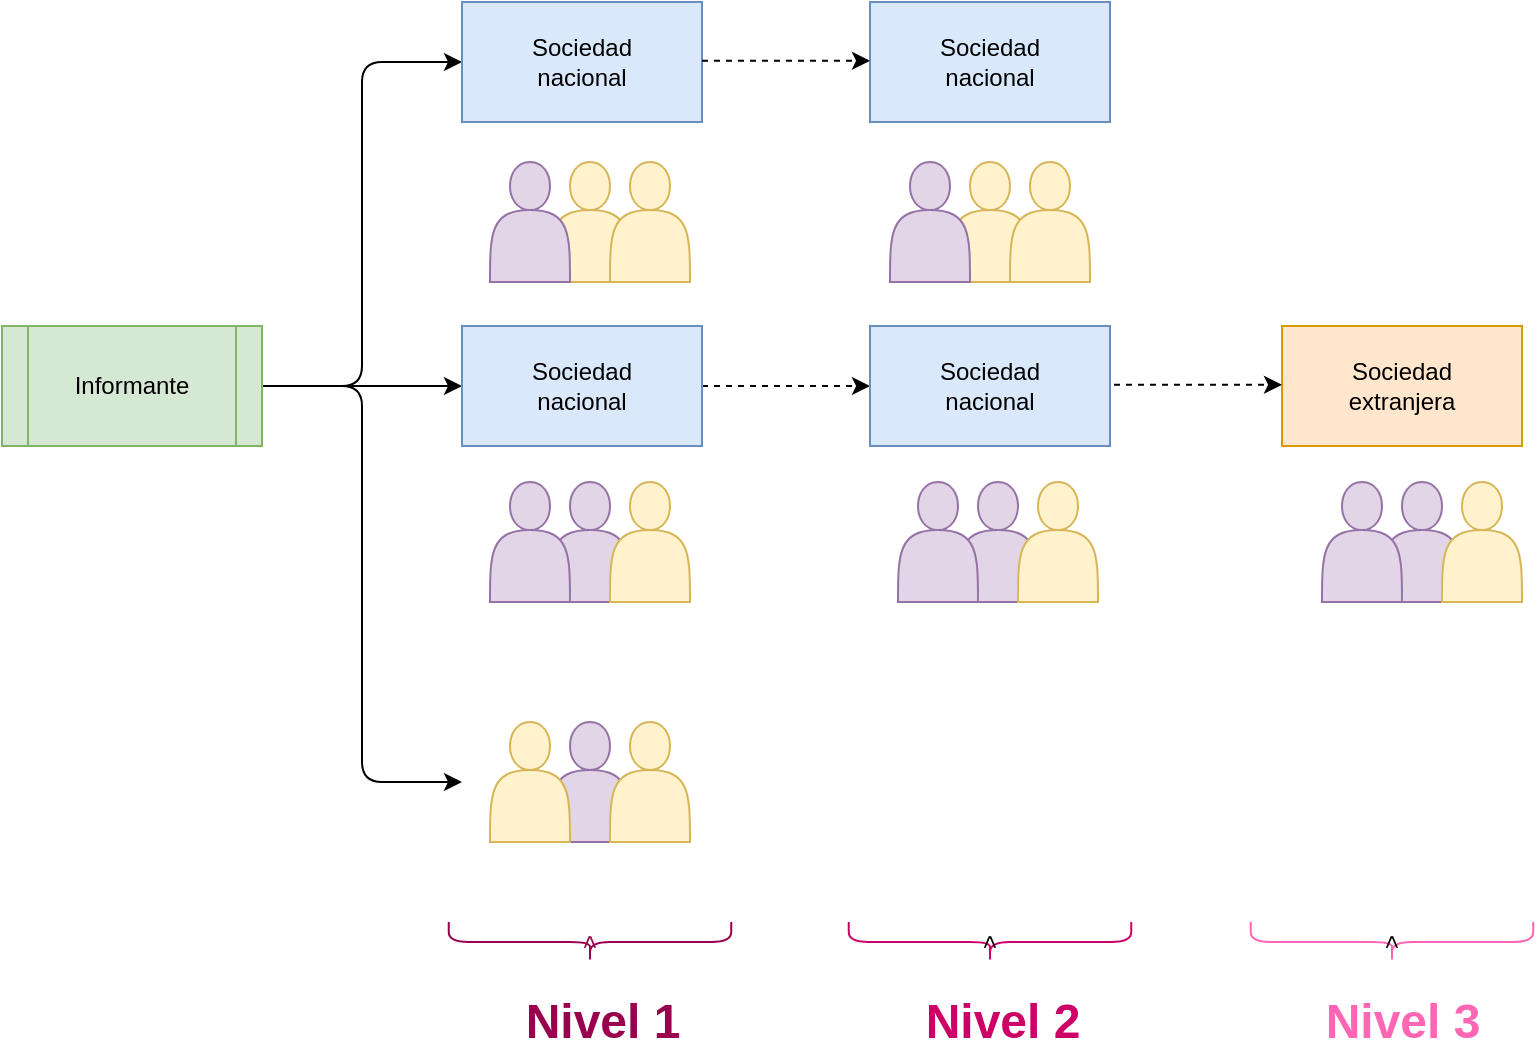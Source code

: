 <mxfile>
    <diagram id="Ms2f--9ogLVKOuNqTjOE" name="Page-1">
        <mxGraphModel dx="976" dy="560" grid="1" gridSize="10" guides="1" tooltips="1" connect="1" arrows="1" fold="1" page="1" pageScale="1" pageWidth="827" pageHeight="1169" math="0" shadow="0">
            <root>
                <mxCell id="0"/>
                <mxCell id="1" parent="0"/>
                <mxCell id="57" style="edgeStyle=none;html=1;entryX=0;entryY=0.5;entryDx=0;entryDy=0;exitX=1;exitY=0.5;exitDx=0;exitDy=0;" parent="1" source="4" target="25" edge="1">
                    <mxGeometry relative="1" as="geometry">
                        <Array as="points">
                            <mxPoint x="300" y="302"/>
                        </Array>
                    </mxGeometry>
                </mxCell>
                <mxCell id="61" style="edgeStyle=none;html=1;exitX=1;exitY=0.5;exitDx=0;exitDy=0;" parent="1" source="4" edge="1">
                    <mxGeometry relative="1" as="geometry">
                        <mxPoint x="350" y="500" as="targetPoint"/>
                        <Array as="points">
                            <mxPoint x="300" y="302"/>
                            <mxPoint x="300" y="500"/>
                        </Array>
                    </mxGeometry>
                </mxCell>
                <mxCell id="62" style="edgeStyle=none;html=1;exitX=1;exitY=0.5;exitDx=0;exitDy=0;entryX=0;entryY=0.5;entryDx=0;entryDy=0;" parent="1" source="4" target="5" edge="1">
                    <mxGeometry relative="1" as="geometry">
                        <Array as="points">
                            <mxPoint x="300" y="302"/>
                            <mxPoint x="300" y="140"/>
                        </Array>
                    </mxGeometry>
                </mxCell>
                <mxCell id="4" value="Informante" style="shape=process;whiteSpace=wrap;html=1;backgroundOutline=1;fillColor=#d5e8d4;strokeColor=#82b366;" parent="1" vertex="1">
                    <mxGeometry x="120" y="272" width="130" height="60" as="geometry"/>
                </mxCell>
                <mxCell id="5" value="Sociedad &lt;br&gt;nacional" style="rounded=0;whiteSpace=wrap;html=1;fillColor=#dae8fc;strokeColor=#6c8ebf;" parent="1" vertex="1">
                    <mxGeometry x="350" y="110" width="120" height="60" as="geometry"/>
                </mxCell>
                <mxCell id="6" value="&lt;span&gt;Sociedad&lt;/span&gt;&lt;br&gt;&lt;span&gt;nacional&lt;/span&gt;" style="rounded=0;whiteSpace=wrap;html=1;fillColor=#dae8fc;strokeColor=#6c8ebf;" parent="1" vertex="1">
                    <mxGeometry x="554" y="110" width="120" height="60" as="geometry"/>
                </mxCell>
                <mxCell id="22" value="" style="group" parent="1" vertex="1" connectable="0">
                    <mxGeometry x="364" y="190" width="100" height="60" as="geometry"/>
                </mxCell>
                <mxCell id="16" value="" style="shape=actor;whiteSpace=wrap;html=1;fillColor=#fff2cc;strokeColor=#d6b656;" parent="22" vertex="1">
                    <mxGeometry x="30" width="40" height="60" as="geometry"/>
                </mxCell>
                <mxCell id="17" value="" style="shape=actor;whiteSpace=wrap;html=1;fillColor=#e1d5e7;strokeColor=#9673a6;" parent="22" vertex="1">
                    <mxGeometry width="40" height="60" as="geometry"/>
                </mxCell>
                <mxCell id="18" value="" style="shape=actor;whiteSpace=wrap;html=1;fillColor=#fff2cc;strokeColor=#d6b656;" parent="22" vertex="1">
                    <mxGeometry x="60" width="40" height="60" as="geometry"/>
                </mxCell>
                <mxCell id="23" value="" style="group" parent="1" vertex="1" connectable="0">
                    <mxGeometry x="564" y="190" width="100" height="60" as="geometry"/>
                </mxCell>
                <mxCell id="3" value="" style="shape=actor;whiteSpace=wrap;html=1;fillColor=#fff2cc;strokeColor=#d6b656;" parent="23" vertex="1">
                    <mxGeometry x="30" width="40" height="60" as="geometry"/>
                </mxCell>
                <mxCell id="12" value="" style="shape=actor;whiteSpace=wrap;html=1;fillColor=#e1d5e7;strokeColor=#9673a6;" parent="23" vertex="1">
                    <mxGeometry width="40" height="60" as="geometry"/>
                </mxCell>
                <mxCell id="15" value="" style="shape=actor;whiteSpace=wrap;html=1;fillColor=#fff2cc;strokeColor=#d6b656;" parent="23" vertex="1">
                    <mxGeometry x="60" width="40" height="60" as="geometry"/>
                </mxCell>
                <mxCell id="24" value="" style="group" parent="1" vertex="1" connectable="0">
                    <mxGeometry x="364" y="470" width="100" height="60" as="geometry"/>
                </mxCell>
                <mxCell id="19" value="" style="shape=actor;whiteSpace=wrap;html=1;fillColor=#e1d5e7;strokeColor=#9673a6;" parent="24" vertex="1">
                    <mxGeometry x="30" width="40" height="60" as="geometry"/>
                </mxCell>
                <mxCell id="20" value="" style="shape=actor;whiteSpace=wrap;html=1;fillColor=#fff2cc;strokeColor=#d6b656;" parent="24" vertex="1">
                    <mxGeometry width="40" height="60" as="geometry"/>
                </mxCell>
                <mxCell id="21" value="" style="shape=actor;whiteSpace=wrap;html=1;fillColor=#fff2cc;strokeColor=#d6b656;" parent="24" vertex="1">
                    <mxGeometry x="60" width="40" height="60" as="geometry"/>
                </mxCell>
                <mxCell id="63" style="edgeStyle=none;html=1;exitX=1;exitY=0.5;exitDx=0;exitDy=0;entryX=0;entryY=0.5;entryDx=0;entryDy=0;dashed=1;" parent="1" source="25" target="39" edge="1">
                    <mxGeometry relative="1" as="geometry"/>
                </mxCell>
                <mxCell id="25" value="Sociedad &lt;br&gt;nacional" style="rounded=0;whiteSpace=wrap;html=1;fillColor=#dae8fc;strokeColor=#6c8ebf;" parent="1" vertex="1">
                    <mxGeometry x="350" y="272" width="120" height="60" as="geometry"/>
                </mxCell>
                <mxCell id="26" value="&lt;span&gt;Sociedad&lt;/span&gt;&lt;br&gt;extranjera" style="rounded=0;whiteSpace=wrap;html=1;fillColor=#ffe6cc;strokeColor=#d79b00;" parent="1" vertex="1">
                    <mxGeometry x="760" y="272" width="120" height="60" as="geometry"/>
                </mxCell>
                <mxCell id="27" value="" style="group" parent="1" vertex="1" connectable="0">
                    <mxGeometry x="364" y="350" width="100" height="60" as="geometry"/>
                </mxCell>
                <mxCell id="28" value="" style="shape=actor;whiteSpace=wrap;html=1;fillColor=#e1d5e7;strokeColor=#9673a6;" parent="27" vertex="1">
                    <mxGeometry x="30" width="40" height="60" as="geometry"/>
                </mxCell>
                <mxCell id="29" value="" style="shape=actor;whiteSpace=wrap;html=1;fillColor=#e1d5e7;strokeColor=#9673a6;" parent="27" vertex="1">
                    <mxGeometry width="40" height="60" as="geometry"/>
                </mxCell>
                <mxCell id="30" value="" style="shape=actor;whiteSpace=wrap;html=1;fillColor=#fff2cc;strokeColor=#d6b656;" parent="27" vertex="1">
                    <mxGeometry x="60" width="40" height="60" as="geometry"/>
                </mxCell>
                <mxCell id="35" value="" style="group" parent="1" vertex="1" connectable="0">
                    <mxGeometry x="780" y="350" width="100" height="60" as="geometry"/>
                </mxCell>
                <mxCell id="36" value="" style="shape=actor;whiteSpace=wrap;html=1;fillColor=#e1d5e7;strokeColor=#9673a6;" parent="35" vertex="1">
                    <mxGeometry x="30" width="40" height="60" as="geometry"/>
                </mxCell>
                <mxCell id="37" value="" style="shape=actor;whiteSpace=wrap;html=1;fillColor=#e1d5e7;strokeColor=#9673a6;" parent="35" vertex="1">
                    <mxGeometry width="40" height="60" as="geometry"/>
                </mxCell>
                <mxCell id="38" value="" style="shape=actor;whiteSpace=wrap;html=1;fillColor=#fff2cc;strokeColor=#d6b656;" parent="35" vertex="1">
                    <mxGeometry x="60" width="40" height="60" as="geometry"/>
                </mxCell>
                <mxCell id="39" value="Sociedad &lt;br&gt;nacional" style="rounded=0;whiteSpace=wrap;html=1;fillColor=#dae8fc;strokeColor=#6c8ebf;" parent="1" vertex="1">
                    <mxGeometry x="554" y="272" width="120" height="60" as="geometry"/>
                </mxCell>
                <mxCell id="40" value="" style="group" parent="1" vertex="1" connectable="0">
                    <mxGeometry x="568" y="350" width="100" height="60" as="geometry"/>
                </mxCell>
                <mxCell id="41" value="" style="shape=actor;whiteSpace=wrap;html=1;fillColor=#e1d5e7;strokeColor=#9673a6;" parent="40" vertex="1">
                    <mxGeometry x="30" width="40" height="60" as="geometry"/>
                </mxCell>
                <mxCell id="42" value="" style="shape=actor;whiteSpace=wrap;html=1;fillColor=#e1d5e7;strokeColor=#9673a6;" parent="40" vertex="1">
                    <mxGeometry width="40" height="60" as="geometry"/>
                </mxCell>
                <mxCell id="43" value="" style="shape=actor;whiteSpace=wrap;html=1;fillColor=#fff2cc;strokeColor=#d6b656;" parent="40" vertex="1">
                    <mxGeometry x="60" width="40" height="60" as="geometry"/>
                </mxCell>
                <mxCell id="44" value="&amp;lt;" style="shape=curlyBracket;whiteSpace=wrap;html=1;rounded=1;flipH=1;size=0.5;rotation=90;strokeColor=#99004D;fontColor=#99004D;" parent="1" vertex="1">
                    <mxGeometry x="404" y="509.38" width="20" height="141.25" as="geometry"/>
                </mxCell>
                <mxCell id="45" value="Nivel 1" style="text;strokeColor=none;fillColor=none;html=1;fontSize=24;fontStyle=1;verticalAlign=middle;align=center;fontColor=#99004D;" parent="1" vertex="1">
                    <mxGeometry x="370" y="600" width="100" height="40" as="geometry"/>
                </mxCell>
                <mxCell id="50" value="&amp;lt;" style="shape=curlyBracket;whiteSpace=wrap;html=1;rounded=1;flipH=1;size=0.5;rotation=90;fillColor=#CC0066;strokeColor=#CC0066;" parent="1" vertex="1">
                    <mxGeometry x="604" y="509.38" width="20" height="141.25" as="geometry"/>
                </mxCell>
                <mxCell id="51" value="Nivel 2" style="text;strokeColor=none;fillColor=none;html=1;fontSize=24;fontStyle=1;verticalAlign=middle;align=center;fontColor=#CC0066;" parent="1" vertex="1">
                    <mxGeometry x="570" y="600" width="100" height="40" as="geometry"/>
                </mxCell>
                <mxCell id="52" value="&amp;lt;" style="shape=curlyBracket;whiteSpace=wrap;html=1;rounded=1;flipH=1;size=0.5;rotation=90;strokeColor=#FF66B3;" parent="1" vertex="1">
                    <mxGeometry x="805" y="509.38" width="20" height="141.25" as="geometry"/>
                </mxCell>
                <mxCell id="53" value="Nivel 3" style="text;strokeColor=none;fillColor=none;html=1;fontSize=24;fontStyle=1;verticalAlign=middle;align=center;fontColor=#FF66B3;" parent="1" vertex="1">
                    <mxGeometry x="770" y="600" width="100" height="40" as="geometry"/>
                </mxCell>
                <mxCell id="64" style="edgeStyle=none;html=1;exitX=1;exitY=0.5;exitDx=0;exitDy=0;entryX=0;entryY=0.5;entryDx=0;entryDy=0;dashed=1;" parent="1" edge="1">
                    <mxGeometry relative="1" as="geometry">
                        <mxPoint x="470" y="139.41" as="sourcePoint"/>
                        <mxPoint x="554" y="139.41" as="targetPoint"/>
                    </mxGeometry>
                </mxCell>
                <mxCell id="65" style="edgeStyle=none;html=1;exitX=1;exitY=0.5;exitDx=0;exitDy=0;entryX=0;entryY=0.5;entryDx=0;entryDy=0;dashed=1;jumpSize=7;" parent="1" edge="1">
                    <mxGeometry relative="1" as="geometry">
                        <mxPoint x="676" y="301.41" as="sourcePoint"/>
                        <mxPoint x="760" y="301.41" as="targetPoint"/>
                    </mxGeometry>
                </mxCell>
            </root>
        </mxGraphModel>
    </diagram>
</mxfile>